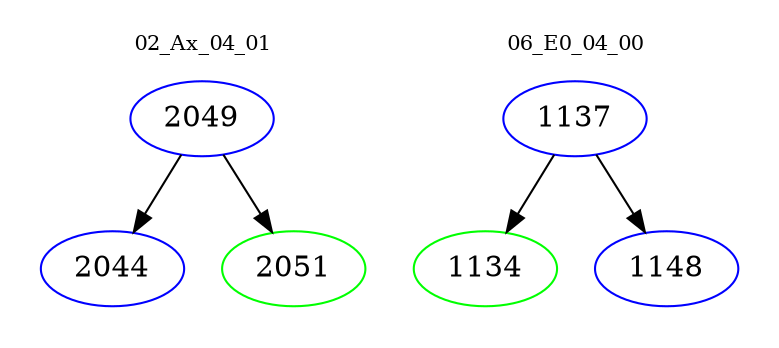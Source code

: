digraph{
subgraph cluster_0 {
color = white
label = "02_Ax_04_01";
fontsize=10;
T0_2049 [label="2049", color="blue"]
T0_2049 -> T0_2044 [color="black"]
T0_2044 [label="2044", color="blue"]
T0_2049 -> T0_2051 [color="black"]
T0_2051 [label="2051", color="green"]
}
subgraph cluster_1 {
color = white
label = "06_E0_04_00";
fontsize=10;
T1_1137 [label="1137", color="blue"]
T1_1137 -> T1_1134 [color="black"]
T1_1134 [label="1134", color="green"]
T1_1137 -> T1_1148 [color="black"]
T1_1148 [label="1148", color="blue"]
}
}
